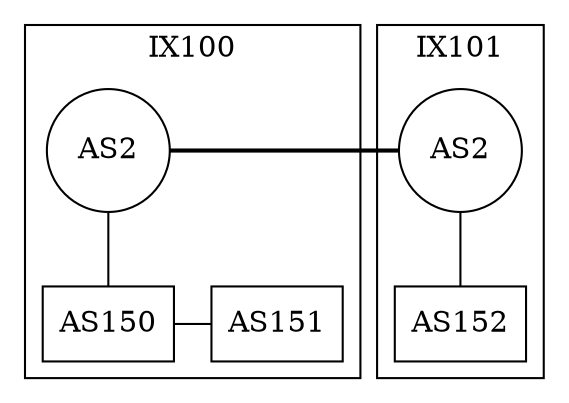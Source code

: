 graph "BGP Sessions" {
    subgraph cluster_ix100 {
        label="IX100";

        as2_ix100   [label="AS2" shape=circle];
        as150_ix100 [label="AS150" shape=rectangle];
        as151_ix100 [label="AS151" shape=rectangle];

        { rank=same; as2_ix100; }
        { rank=same; as150_ix100; as151_ix100; }

        as150_ix100 -- as151_ix100;
        as2_ix100   -- as150_ix100;
    }


    subgraph cluster_ix101 {
        label="IX101"

        as152_ix101 [label="AS152" shape=retangle];
        as2_ix101   [label="AS2" shape=circle];

        as2_ix101 -- as152_ix101;
    }

    as2_ix100 -- as2_ix101 [constraint=false; penwidth=2.0;];
}
